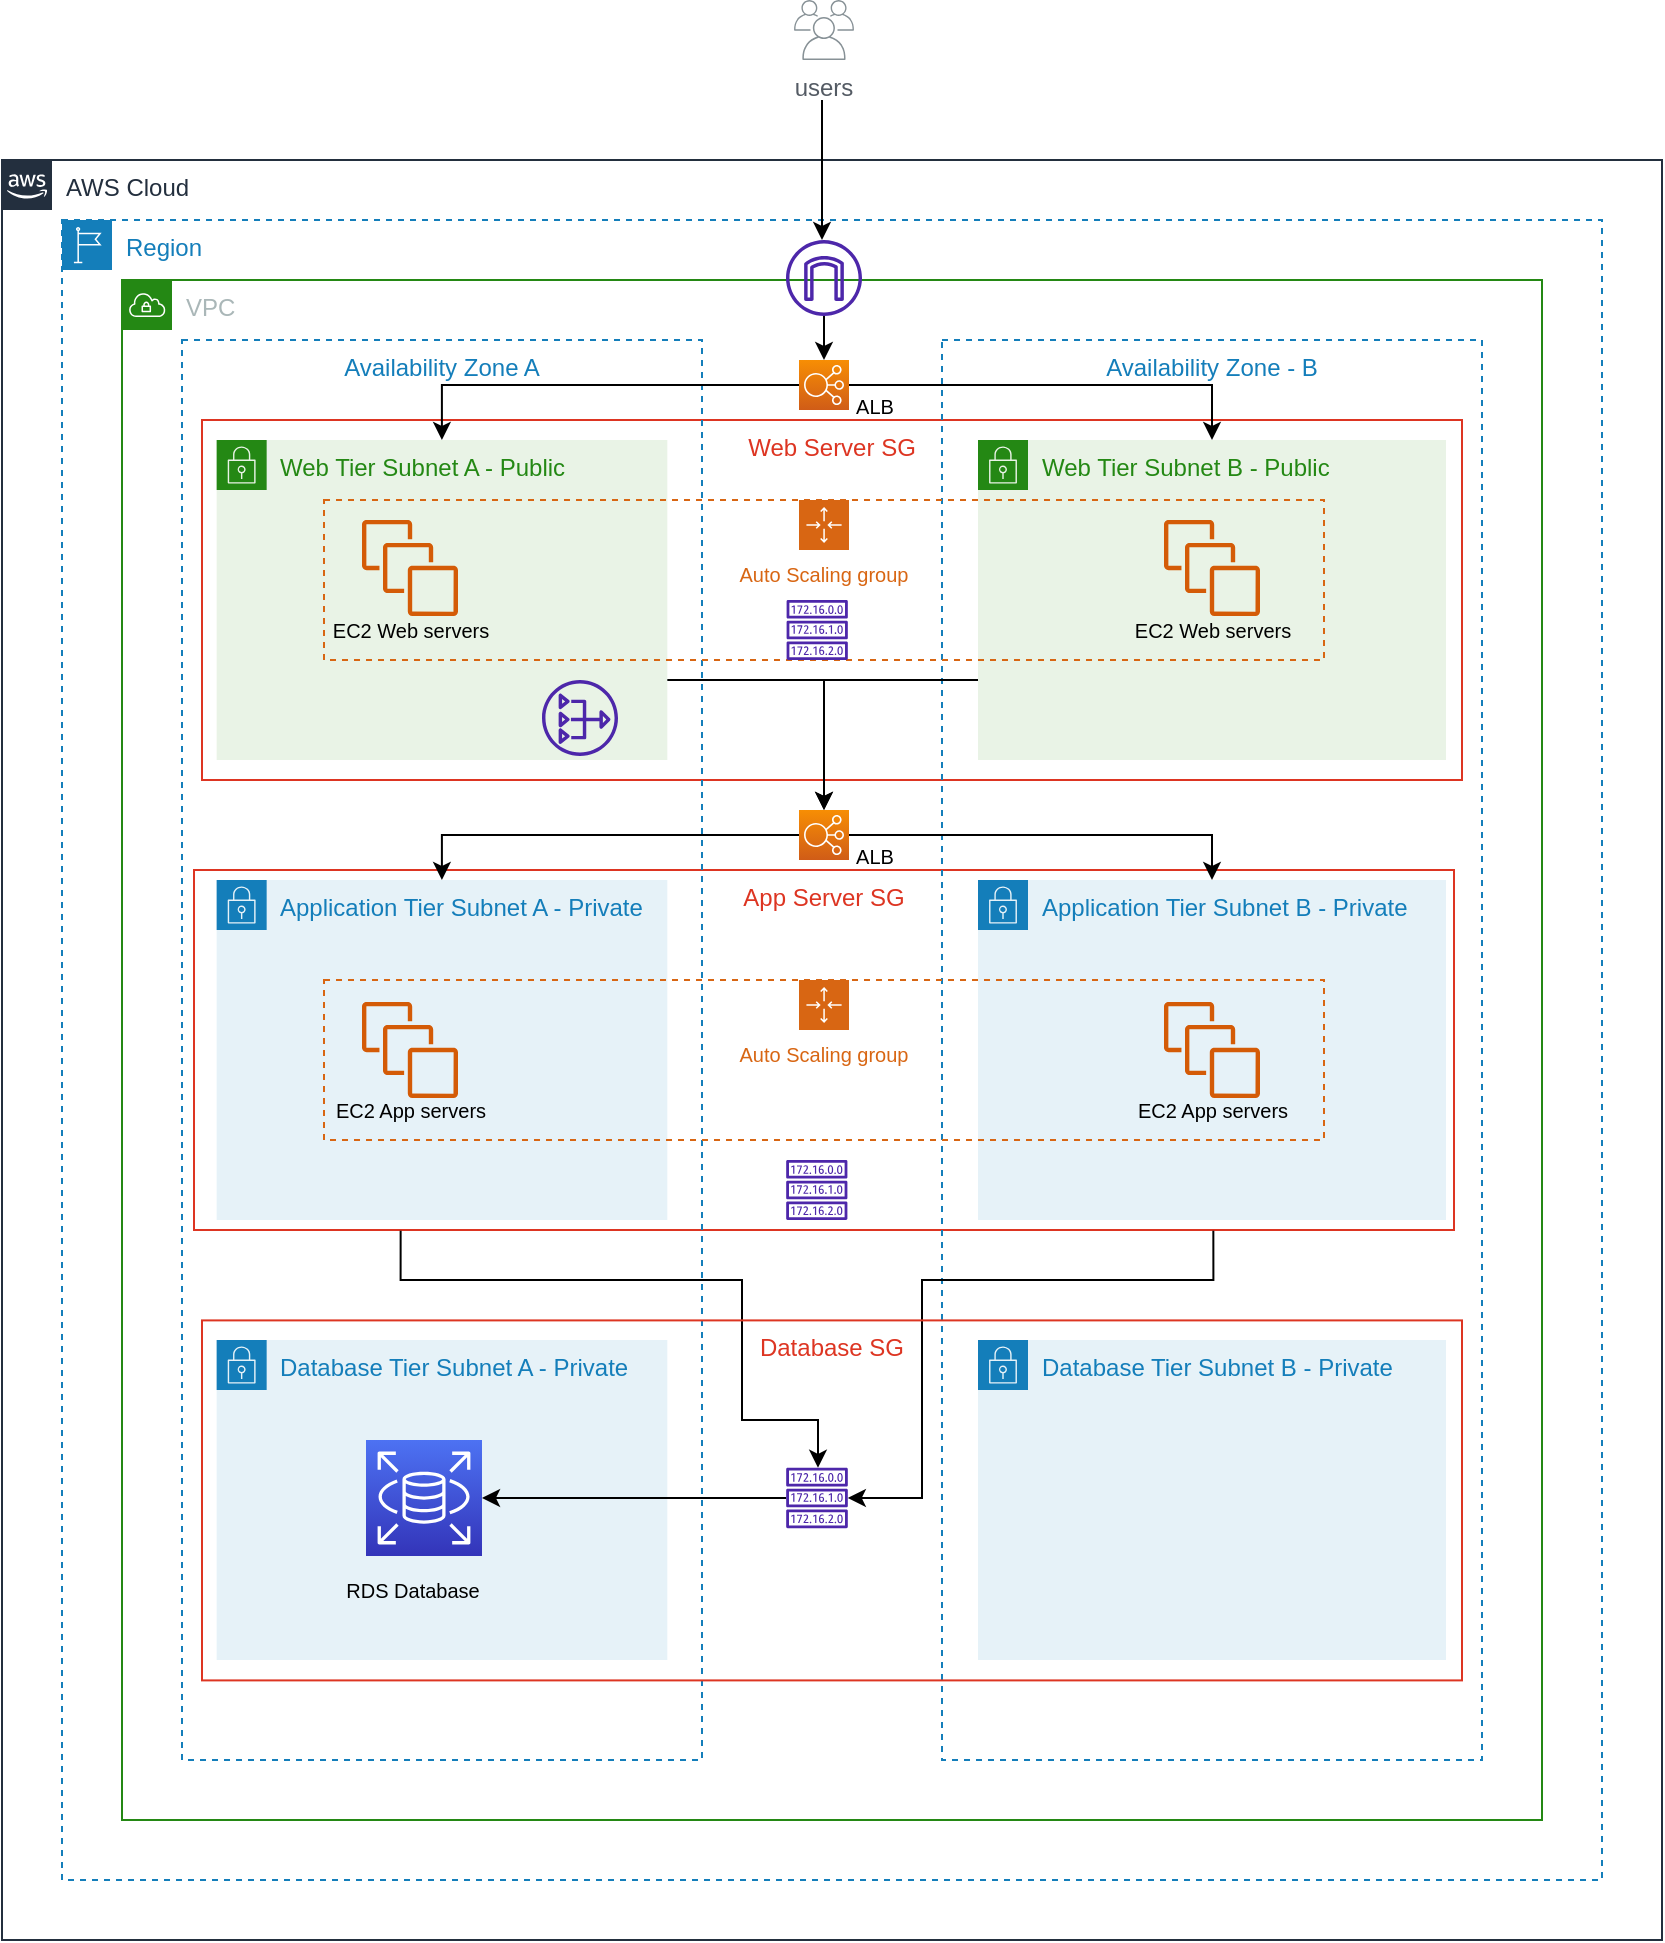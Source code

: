 <mxfile version="21.2.9" type="github">
  <diagram name="Page-1" id="J-Mr32PoL6Cncg6dfSGQ">
    <mxGraphModel dx="1088" dy="696" grid="1" gridSize="10" guides="1" tooltips="1" connect="1" arrows="1" fold="1" page="1" pageScale="1" pageWidth="850" pageHeight="1100" math="0" shadow="0">
      <root>
        <mxCell id="0" />
        <mxCell id="1" parent="0" />
        <mxCell id="I3XtprsnqzshUGbHcbb--35" value="Web Server SG" style="fillColor=none;strokeColor=#DD3522;verticalAlign=top;fontStyle=0;fontColor=#DD3522;whiteSpace=wrap;html=1;" parent="1" vertex="1">
          <mxGeometry x="110" y="330" width="630" height="180" as="geometry" />
        </mxCell>
        <mxCell id="I3XtprsnqzshUGbHcbb--36" value="App Server SG" style="fillColor=none;strokeColor=#DD3522;verticalAlign=top;fontStyle=0;fontColor=#DD3522;whiteSpace=wrap;html=1;" parent="1" vertex="1">
          <mxGeometry x="106" y="555" width="630" height="180" as="geometry" />
        </mxCell>
        <mxCell id="wrQfga06u1_5y4bEcxpS-1" value="AWS Cloud" style="points=[[0,0],[0.25,0],[0.5,0],[0.75,0],[1,0],[1,0.25],[1,0.5],[1,0.75],[1,1],[0.75,1],[0.5,1],[0.25,1],[0,1],[0,0.75],[0,0.5],[0,0.25]];outlineConnect=0;gradientColor=none;html=1;whiteSpace=wrap;fontSize=12;fontStyle=0;container=1;pointerEvents=0;collapsible=0;recursiveResize=0;shape=mxgraph.aws4.group;grIcon=mxgraph.aws4.group_aws_cloud_alt;strokeColor=#232F3E;fillColor=none;verticalAlign=top;align=left;spacingLeft=30;fontColor=#232F3E;dashed=0;movable=1;resizable=1;rotatable=1;deletable=1;editable=1;locked=0;connectable=1;" parent="1" vertex="1">
          <mxGeometry x="10" y="200" width="830" height="890" as="geometry" />
        </mxCell>
        <mxCell id="wrQfga06u1_5y4bEcxpS-2" value="Region" style="points=[[0,0],[0.25,0],[0.5,0],[0.75,0],[1,0],[1,0.25],[1,0.5],[1,0.75],[1,1],[0.75,1],[0.5,1],[0.25,1],[0,1],[0,0.75],[0,0.5],[0,0.25]];outlineConnect=0;gradientColor=none;html=1;whiteSpace=wrap;fontSize=12;fontStyle=0;container=1;pointerEvents=0;collapsible=0;recursiveResize=0;shape=mxgraph.aws4.group;grIcon=mxgraph.aws4.group_region;strokeColor=#147EBA;fillColor=none;verticalAlign=top;align=left;spacingLeft=30;fontColor=#147EBA;dashed=1;movable=0;resizable=0;rotatable=0;deletable=0;editable=0;locked=1;connectable=0;" parent="1" vertex="1">
          <mxGeometry x="40" y="230" width="770" height="830" as="geometry" />
        </mxCell>
        <mxCell id="wrQfga06u1_5y4bEcxpS-4" value="VPC" style="points=[[0,0],[0.25,0],[0.5,0],[0.75,0],[1,0],[1,0.25],[1,0.5],[1,0.75],[1,1],[0.75,1],[0.5,1],[0.25,1],[0,1],[0,0.75],[0,0.5],[0,0.25]];outlineConnect=0;gradientColor=none;html=1;whiteSpace=wrap;fontSize=12;fontStyle=0;container=1;pointerEvents=0;collapsible=0;recursiveResize=0;shape=mxgraph.aws4.group;grIcon=mxgraph.aws4.group_vpc;strokeColor=#248814;fillColor=none;verticalAlign=top;align=left;spacingLeft=30;fontColor=#AAB7B8;dashed=0;movable=0;resizable=0;rotatable=0;deletable=0;editable=0;locked=1;connectable=0;" parent="1" vertex="1">
          <mxGeometry x="70" y="260" width="710" height="770" as="geometry" />
        </mxCell>
        <mxCell id="n0i41jyvIG3DK1qc6FdR-14" value="" style="edgeStyle=orthogonalEdgeStyle;rounded=0;orthogonalLoop=1;jettySize=auto;html=1;" parent="1" target="n0i41jyvIG3DK1qc6FdR-12" edge="1">
          <mxGeometry relative="1" as="geometry">
            <mxPoint x="420" y="170" as="sourcePoint" />
            <Array as="points">
              <mxPoint x="420" y="200" />
              <mxPoint x="420" y="200" />
            </Array>
          </mxGeometry>
        </mxCell>
        <mxCell id="wrQfga06u1_5y4bEcxpS-16" value="users" style="sketch=0;outlineConnect=0;gradientColor=none;fontColor=#545B64;strokeColor=none;fillColor=#879196;dashed=0;verticalLabelPosition=bottom;verticalAlign=top;align=center;html=1;fontSize=12;fontStyle=0;aspect=fixed;shape=mxgraph.aws4.illustration_users;pointerEvents=1;labelPosition=center;horizontal=1;whiteSpace=wrap;" parent="1" vertex="1">
          <mxGeometry x="406" y="120" width="30" height="30" as="geometry" />
        </mxCell>
        <mxCell id="wrQfga06u1_5y4bEcxpS-19" value="" style="group;movable=1;resizable=1;rotatable=1;deletable=1;editable=1;locked=0;connectable=1;" parent="1" vertex="1" connectable="0">
          <mxGeometry x="100" y="290" width="260" height="710" as="geometry" />
        </mxCell>
        <mxCell id="wrQfga06u1_5y4bEcxpS-6" value="Availability Zone A&lt;br&gt;" style="fillColor=none;strokeColor=#147EBA;dashed=1;verticalAlign=top;fontStyle=0;fontColor=#147EBA;whiteSpace=wrap;html=1;movable=1;resizable=1;rotatable=1;deletable=1;editable=1;locked=0;connectable=1;" parent="wrQfga06u1_5y4bEcxpS-19" vertex="1">
          <mxGeometry width="260" height="710.0" as="geometry" />
        </mxCell>
        <mxCell id="wrQfga06u1_5y4bEcxpS-10" value="Web Tier Subnet A - Public" style="points=[[0,0],[0.25,0],[0.5,0],[0.75,0],[1,0],[1,0.25],[1,0.5],[1,0.75],[1,1],[0.75,1],[0.5,1],[0.25,1],[0,1],[0,0.75],[0,0.5],[0,0.25]];outlineConnect=0;gradientColor=none;whiteSpace=wrap;fontSize=12;fontStyle=0;container=1;pointerEvents=0;collapsible=0;recursiveResize=0;shape=mxgraph.aws4.group;grIcon=mxgraph.aws4.group_security_group;grStroke=0;strokeColor=#248814;fillColor=#E9F3E6;verticalAlign=top;align=left;spacingLeft=30;fontColor=#248814;dashed=0;movable=1;resizable=1;rotatable=1;deletable=1;editable=1;locked=0;connectable=1;html=1;" parent="wrQfga06u1_5y4bEcxpS-19" vertex="1">
          <mxGeometry x="17.33" y="50" width="225.33" height="160" as="geometry" />
        </mxCell>
        <mxCell id="wrQfga06u1_5y4bEcxpS-12" value="Application Tier Subnet A - Private" style="points=[[0,0],[0.25,0],[0.5,0],[0.75,0],[1,0],[1,0.25],[1,0.5],[1,0.75],[1,1],[0.75,1],[0.5,1],[0.25,1],[0,1],[0,0.75],[0,0.5],[0,0.25]];outlineConnect=0;gradientColor=none;html=1;whiteSpace=wrap;fontSize=12;fontStyle=0;container=1;pointerEvents=0;collapsible=0;recursiveResize=0;shape=mxgraph.aws4.group;grIcon=mxgraph.aws4.group_security_group;grStroke=0;strokeColor=#147EBA;fillColor=#E6F2F8;verticalAlign=top;align=left;spacingLeft=30;fontColor=#147EBA;dashed=0;" parent="wrQfga06u1_5y4bEcxpS-19" vertex="1">
          <mxGeometry x="17.33" y="270" width="225.33" height="170" as="geometry" />
        </mxCell>
        <mxCell id="wrQfga06u1_5y4bEcxpS-14" value="Database Tier Subnet A - Private" style="points=[[0,0],[0.25,0],[0.5,0],[0.75,0],[1,0],[1,0.25],[1,0.5],[1,0.75],[1,1],[0.75,1],[0.5,1],[0.25,1],[0,1],[0,0.75],[0,0.5],[0,0.25]];outlineConnect=0;gradientColor=none;html=1;whiteSpace=wrap;fontSize=12;fontStyle=0;container=1;pointerEvents=0;collapsible=0;recursiveResize=0;shape=mxgraph.aws4.group;grIcon=mxgraph.aws4.group_security_group;grStroke=0;strokeColor=#147EBA;fillColor=#E6F2F8;verticalAlign=top;align=left;spacingLeft=30;fontColor=#147EBA;dashed=0;" parent="wrQfga06u1_5y4bEcxpS-19" vertex="1">
          <mxGeometry x="17.33" y="500" width="225.33" height="160" as="geometry" />
        </mxCell>
        <mxCell id="I3XtprsnqzshUGbHcbb--2" style="edgeStyle=orthogonalEdgeStyle;rounded=0;orthogonalLoop=1;jettySize=auto;html=1;exitX=0.5;exitY=1;exitDx=0;exitDy=0;" parent="wrQfga06u1_5y4bEcxpS-19" source="wrQfga06u1_5y4bEcxpS-6" target="wrQfga06u1_5y4bEcxpS-6" edge="1">
          <mxGeometry relative="1" as="geometry" />
        </mxCell>
        <mxCell id="n0i41jyvIG3DK1qc6FdR-15" value="" style="sketch=0;outlineConnect=0;fontColor=#232F3E;gradientColor=none;fillColor=#4D27AA;strokeColor=none;dashed=0;verticalLabelPosition=bottom;verticalAlign=top;align=center;html=1;fontSize=12;fontStyle=0;aspect=fixed;pointerEvents=1;shape=mxgraph.aws4.nat_gateway;" parent="wrQfga06u1_5y4bEcxpS-19" vertex="1">
          <mxGeometry x="180" y="170" width="38" height="38" as="geometry" />
        </mxCell>
        <mxCell id="I3XtprsnqzshUGbHcbb--25" value="RDS Database" style="text;html=1;align=center;verticalAlign=middle;resizable=0;points=[];autosize=1;strokeColor=none;fillColor=none;fontSize=10;" parent="wrQfga06u1_5y4bEcxpS-19" vertex="1">
          <mxGeometry x="70" y="610" width="90" height="30" as="geometry" />
        </mxCell>
        <mxCell id="wrQfga06u1_5y4bEcxpS-20" value="" style="group;movable=1;resizable=1;rotatable=1;deletable=1;editable=1;locked=0;connectable=1;" parent="1" vertex="1" connectable="0">
          <mxGeometry x="480" y="290" width="270" height="710" as="geometry" />
        </mxCell>
        <mxCell id="wrQfga06u1_5y4bEcxpS-21" value="Availability Zone - B" style="fillColor=none;strokeColor=#147EBA;dashed=1;verticalAlign=top;fontStyle=0;fontColor=#147EBA;whiteSpace=wrap;html=1;movable=1;resizable=1;rotatable=1;deletable=1;editable=1;locked=0;connectable=1;" parent="wrQfga06u1_5y4bEcxpS-20" vertex="1">
          <mxGeometry width="270" height="710" as="geometry" />
        </mxCell>
        <mxCell id="wrQfga06u1_5y4bEcxpS-22" value="Web Tier Subnet B - Public" style="points=[[0,0],[0.25,0],[0.5,0],[0.75,0],[1,0],[1,0.25],[1,0.5],[1,0.75],[1,1],[0.75,1],[0.5,1],[0.25,1],[0,1],[0,0.75],[0,0.5],[0,0.25]];outlineConnect=0;gradientColor=none;html=1;whiteSpace=wrap;fontSize=12;fontStyle=0;container=1;pointerEvents=0;collapsible=0;recursiveResize=0;shape=mxgraph.aws4.group;grIcon=mxgraph.aws4.group_security_group;grStroke=0;strokeColor=#248814;fillColor=#E9F3E6;verticalAlign=top;align=left;spacingLeft=30;fontColor=#248814;dashed=0;" parent="wrQfga06u1_5y4bEcxpS-20" vertex="1">
          <mxGeometry x="18" y="50" width="234" height="160" as="geometry" />
        </mxCell>
        <mxCell id="wrQfga06u1_5y4bEcxpS-23" value="Application Tier Subnet B - Private&lt;br&gt;" style="points=[[0,0],[0.25,0],[0.5,0],[0.75,0],[1,0],[1,0.25],[1,0.5],[1,0.75],[1,1],[0.75,1],[0.5,1],[0.25,1],[0,1],[0,0.75],[0,0.5],[0,0.25]];outlineConnect=0;gradientColor=none;html=1;whiteSpace=wrap;fontSize=12;fontStyle=0;container=1;pointerEvents=0;collapsible=0;recursiveResize=0;shape=mxgraph.aws4.group;grIcon=mxgraph.aws4.group_security_group;grStroke=0;strokeColor=#147EBA;fillColor=#E6F2F8;verticalAlign=top;align=left;spacingLeft=30;fontColor=#147EBA;dashed=0;movable=1;resizable=1;rotatable=1;deletable=1;editable=1;locked=0;connectable=1;" parent="wrQfga06u1_5y4bEcxpS-20" vertex="1">
          <mxGeometry x="18" y="270" width="234" height="170" as="geometry" />
        </mxCell>
        <mxCell id="wrQfga06u1_5y4bEcxpS-24" value="Database Tier Subnet B - Private" style="points=[[0,0],[0.25,0],[0.5,0],[0.75,0],[1,0],[1,0.25],[1,0.5],[1,0.75],[1,1],[0.75,1],[0.5,1],[0.25,1],[0,1],[0,0.75],[0,0.5],[0,0.25]];outlineConnect=0;gradientColor=none;html=1;whiteSpace=wrap;fontSize=12;fontStyle=0;container=1;pointerEvents=0;collapsible=0;recursiveResize=0;shape=mxgraph.aws4.group;grIcon=mxgraph.aws4.group_security_group;grStroke=0;strokeColor=#147EBA;fillColor=#E6F2F8;verticalAlign=top;align=left;spacingLeft=30;fontColor=#147EBA;dashed=0;movable=1;resizable=1;rotatable=1;deletable=1;editable=1;locked=0;connectable=1;" parent="wrQfga06u1_5y4bEcxpS-20" vertex="1">
          <mxGeometry x="18" y="500" width="234" height="160" as="geometry" />
        </mxCell>
        <mxCell id="I3XtprsnqzshUGbHcbb--22" value="EC2 Web servers" style="text;html=1;align=center;verticalAlign=middle;resizable=0;points=[];autosize=1;strokeColor=none;fillColor=none;fontSize=10;" parent="wrQfga06u1_5y4bEcxpS-20" vertex="1">
          <mxGeometry x="85" y="130" width="100" height="30" as="geometry" />
        </mxCell>
        <mxCell id="I3XtprsnqzshUGbHcbb--24" value="EC2 App servers" style="text;html=1;align=center;verticalAlign=middle;resizable=0;points=[];autosize=1;strokeColor=none;fillColor=none;fontSize=10;" parent="wrQfga06u1_5y4bEcxpS-20" vertex="1">
          <mxGeometry x="85" y="370" width="100" height="30" as="geometry" />
        </mxCell>
        <mxCell id="IY-ujXIUnnfR1MzyIJfL-21" value="" style="edgeStyle=orthogonalEdgeStyle;rounded=0;orthogonalLoop=1;jettySize=auto;html=1;" edge="1" parent="1" source="n0i41jyvIG3DK1qc6FdR-12" target="IY-ujXIUnnfR1MzyIJfL-19">
          <mxGeometry relative="1" as="geometry" />
        </mxCell>
        <mxCell id="n0i41jyvIG3DK1qc6FdR-12" value="" style="sketch=0;outlineConnect=0;fontColor=#232F3E;gradientColor=none;fillColor=#4D27AA;strokeColor=none;dashed=0;verticalLabelPosition=bottom;verticalAlign=top;align=center;html=1;fontSize=12;fontStyle=0;aspect=fixed;pointerEvents=1;shape=mxgraph.aws4.internet_gateway;" parent="1" vertex="1">
          <mxGeometry x="402" y="240" width="38" height="38" as="geometry" />
        </mxCell>
        <mxCell id="n0i41jyvIG3DK1qc6FdR-10" value="" style="sketch=0;outlineConnect=0;fontColor=#232F3E;gradientColor=none;fillColor=#D45B07;strokeColor=none;dashed=0;verticalLabelPosition=bottom;verticalAlign=top;align=center;html=1;fontSize=12;fontStyle=0;aspect=fixed;pointerEvents=1;shape=mxgraph.aws4.instances;movable=1;resizable=1;rotatable=1;deletable=1;editable=1;locked=0;connectable=1;" parent="1" vertex="1">
          <mxGeometry x="591" y="621" width="48" height="48" as="geometry" />
        </mxCell>
        <mxCell id="n0i41jyvIG3DK1qc6FdR-11" value="" style="sketch=0;outlineConnect=0;fontColor=#232F3E;gradientColor=none;fillColor=#D45B07;strokeColor=none;dashed=0;verticalLabelPosition=bottom;verticalAlign=top;align=center;html=1;fontSize=12;fontStyle=0;aspect=fixed;pointerEvents=1;shape=mxgraph.aws4.instances;movable=1;resizable=1;rotatable=1;deletable=1;editable=1;locked=0;connectable=1;" parent="1" vertex="1">
          <mxGeometry x="190" y="621" width="48" height="48" as="geometry" />
        </mxCell>
        <mxCell id="wrQfga06u1_5y4bEcxpS-32" value="" style="sketch=0;points=[[0,0,0],[0.25,0,0],[0.5,0,0],[0.75,0,0],[1,0,0],[0,1,0],[0.25,1,0],[0.5,1,0],[0.75,1,0],[1,1,0],[0,0.25,0],[0,0.5,0],[0,0.75,0],[1,0.25,0],[1,0.5,0],[1,0.75,0]];outlineConnect=0;fontColor=#232F3E;gradientColor=#4D72F3;gradientDirection=north;fillColor=#3334B9;strokeColor=#ffffff;dashed=0;verticalLabelPosition=bottom;verticalAlign=top;align=center;html=1;fontSize=12;fontStyle=0;aspect=fixed;shape=mxgraph.aws4.resourceIcon;resIcon=mxgraph.aws4.rds;" parent="1" vertex="1">
          <mxGeometry x="192" y="840" width="58" height="58" as="geometry" />
        </mxCell>
        <mxCell id="n0i41jyvIG3DK1qc6FdR-16" value="Auto Scaling group" style="points=[[0,0],[0.25,0],[0.5,0],[0.75,0],[1,0],[1,0.25],[1,0.5],[1,0.75],[1,1],[0.75,1],[0.5,1],[0.25,1],[0,1],[0,0.75],[0,0.5],[0,0.25]];outlineConnect=0;gradientColor=none;html=1;whiteSpace=wrap;fontSize=10;fontStyle=0;container=1;pointerEvents=0;collapsible=0;recursiveResize=0;shape=mxgraph.aws4.groupCenter;grIcon=mxgraph.aws4.group_auto_scaling_group;grStroke=1;strokeColor=#D86613;fillColor=none;verticalAlign=top;align=center;fontColor=#D86613;dashed=1;spacingTop=25;movable=1;resizable=1;rotatable=1;deletable=1;editable=1;locked=0;connectable=1;" parent="1" vertex="1">
          <mxGeometry x="171" y="610" width="500" height="80" as="geometry" />
        </mxCell>
        <mxCell id="I3XtprsnqzshUGbHcbb--11" style="edgeStyle=orthogonalEdgeStyle;rounded=0;orthogonalLoop=1;jettySize=auto;html=1;exitX=0.809;exitY=1.002;exitDx=0;exitDy=0;exitPerimeter=0;" parent="1" source="I3XtprsnqzshUGbHcbb--36" target="I3XtprsnqzshUGbHcbb--8" edge="1">
          <mxGeometry relative="1" as="geometry">
            <mxPoint x="615" y="730" as="sourcePoint" />
            <Array as="points">
              <mxPoint x="616" y="760" />
              <mxPoint x="470" y="760" />
              <mxPoint x="470" y="869" />
            </Array>
          </mxGeometry>
        </mxCell>
        <mxCell id="I3XtprsnqzshUGbHcbb--12" style="edgeStyle=orthogonalEdgeStyle;rounded=0;orthogonalLoop=1;jettySize=auto;html=1;exitX=0.164;exitY=1.002;exitDx=0;exitDy=0;exitPerimeter=0;" parent="1" source="I3XtprsnqzshUGbHcbb--36" target="I3XtprsnqzshUGbHcbb--8" edge="1">
          <mxGeometry relative="1" as="geometry">
            <mxPoint x="210" y="730" as="sourcePoint" />
            <Array as="points">
              <mxPoint x="209" y="760" />
              <mxPoint x="380" y="760" />
              <mxPoint x="380" y="830" />
              <mxPoint x="418" y="830" />
            </Array>
          </mxGeometry>
        </mxCell>
        <mxCell id="I3XtprsnqzshUGbHcbb--34" style="edgeStyle=orthogonalEdgeStyle;rounded=0;orthogonalLoop=1;jettySize=auto;html=1;" parent="1" source="I3XtprsnqzshUGbHcbb--8" target="wrQfga06u1_5y4bEcxpS-32" edge="1">
          <mxGeometry relative="1" as="geometry">
            <Array as="points">
              <mxPoint x="370" y="869" />
              <mxPoint x="370" y="869" />
            </Array>
          </mxGeometry>
        </mxCell>
        <mxCell id="I3XtprsnqzshUGbHcbb--8" value="" style="sketch=0;outlineConnect=0;fontColor=#232F3E;gradientColor=none;fillColor=#4D27AA;strokeColor=none;dashed=0;verticalLabelPosition=bottom;verticalAlign=top;align=center;html=1;fontSize=12;fontStyle=0;aspect=fixed;pointerEvents=1;shape=mxgraph.aws4.route_table;" parent="1" vertex="1">
          <mxGeometry x="402" y="853.9" width="31" height="30.2" as="geometry" />
        </mxCell>
        <mxCell id="I3XtprsnqzshUGbHcbb--14" value="" style="sketch=0;outlineConnect=0;fontColor=#232F3E;gradientColor=none;fillColor=#4D27AA;strokeColor=none;dashed=0;verticalLabelPosition=bottom;verticalAlign=top;align=center;html=1;fontSize=12;fontStyle=0;aspect=fixed;pointerEvents=1;shape=mxgraph.aws4.route_table;" parent="1" vertex="1">
          <mxGeometry x="402" y="700" width="30.79" height="30" as="geometry" />
        </mxCell>
        <mxCell id="I3XtprsnqzshUGbHcbb--17" value="" style="group" parent="1" vertex="1" connectable="0">
          <mxGeometry x="171" y="370" width="500" height="80" as="geometry" />
        </mxCell>
        <mxCell id="n0i41jyvIG3DK1qc6FdR-8" value="" style="sketch=0;outlineConnect=0;fontColor=#232F3E;gradientColor=none;fillColor=#D45B07;strokeColor=none;dashed=0;verticalLabelPosition=bottom;verticalAlign=top;align=center;html=1;fontSize=12;fontStyle=0;aspect=fixed;pointerEvents=1;shape=mxgraph.aws4.instances;movable=1;resizable=1;rotatable=1;deletable=1;editable=1;locked=0;connectable=1;" parent="I3XtprsnqzshUGbHcbb--17" vertex="1">
          <mxGeometry x="19" y="10" width="48" height="48" as="geometry" />
        </mxCell>
        <mxCell id="n0i41jyvIG3DK1qc6FdR-9" value="" style="sketch=0;outlineConnect=0;fontColor=#232F3E;gradientColor=none;fillColor=#D45B07;strokeColor=none;dashed=0;verticalLabelPosition=bottom;verticalAlign=top;align=center;html=1;fontSize=12;fontStyle=0;aspect=fixed;pointerEvents=1;shape=mxgraph.aws4.instances;" parent="I3XtprsnqzshUGbHcbb--17" vertex="1">
          <mxGeometry x="420" y="10" width="48" height="48" as="geometry" />
        </mxCell>
        <mxCell id="n0i41jyvIG3DK1qc6FdR-17" value="Auto Scaling group" style="points=[[0,0],[0.25,0],[0.5,0],[0.75,0],[1,0],[1,0.25],[1,0.5],[1,0.75],[1,1],[0.75,1],[0.5,1],[0.25,1],[0,1],[0,0.75],[0,0.5],[0,0.25]];outlineConnect=0;gradientColor=none;html=1;whiteSpace=wrap;fontSize=10;fontStyle=0;container=1;pointerEvents=0;collapsible=0;recursiveResize=0;shape=mxgraph.aws4.groupCenter;grIcon=mxgraph.aws4.group_auto_scaling_group;grStroke=1;strokeColor=#D86613;fillColor=none;verticalAlign=top;align=center;fontColor=#D86613;dashed=1;spacingTop=25;movable=1;resizable=1;rotatable=1;deletable=1;editable=1;locked=0;connectable=1;" parent="I3XtprsnqzshUGbHcbb--17" vertex="1">
          <mxGeometry width="500" height="80" as="geometry" />
        </mxCell>
        <mxCell id="I3XtprsnqzshUGbHcbb--21" value="EC2 Web servers" style="text;html=1;align=center;verticalAlign=middle;resizable=0;points=[];autosize=1;strokeColor=none;fillColor=none;fontSize=10;" parent="I3XtprsnqzshUGbHcbb--17" vertex="1">
          <mxGeometry x="-7" y="50" width="100" height="30" as="geometry" />
        </mxCell>
        <mxCell id="I3XtprsnqzshUGbHcbb--23" value="EC2 App servers" style="text;html=1;align=center;verticalAlign=middle;resizable=0;points=[];autosize=1;strokeColor=none;fillColor=none;fontSize=10;" parent="1" vertex="1">
          <mxGeometry x="164" y="660" width="100" height="30" as="geometry" />
        </mxCell>
        <mxCell id="I3XtprsnqzshUGbHcbb--27" value="" style="sketch=0;outlineConnect=0;fontColor=#232F3E;gradientColor=none;fillColor=#4D27AA;strokeColor=none;dashed=0;verticalLabelPosition=bottom;verticalAlign=top;align=center;html=1;fontSize=12;fontStyle=0;aspect=fixed;pointerEvents=1;shape=mxgraph.aws4.route_table;" parent="1" vertex="1">
          <mxGeometry x="402.21" y="420" width="30.79" height="30" as="geometry" />
        </mxCell>
        <mxCell id="I3XtprsnqzshUGbHcbb--37" value="Database SG&lt;br&gt;" style="fillColor=none;strokeColor=#DD3522;verticalAlign=top;fontStyle=0;fontColor=#DD3522;whiteSpace=wrap;html=1;" parent="1" vertex="1">
          <mxGeometry x="110" y="780.2" width="630" height="180" as="geometry" />
        </mxCell>
        <mxCell id="IY-ujXIUnnfR1MzyIJfL-13" style="edgeStyle=orthogonalEdgeStyle;rounded=0;orthogonalLoop=1;jettySize=auto;html=1;" edge="1" parent="1" source="IY-ujXIUnnfR1MzyIJfL-3" target="wrQfga06u1_5y4bEcxpS-23">
          <mxGeometry relative="1" as="geometry" />
        </mxCell>
        <mxCell id="IY-ujXIUnnfR1MzyIJfL-14" style="edgeStyle=orthogonalEdgeStyle;rounded=0;orthogonalLoop=1;jettySize=auto;html=1;" edge="1" parent="1" source="IY-ujXIUnnfR1MzyIJfL-3" target="wrQfga06u1_5y4bEcxpS-12">
          <mxGeometry relative="1" as="geometry" />
        </mxCell>
        <mxCell id="IY-ujXIUnnfR1MzyIJfL-3" value="" style="sketch=0;points=[[0,0,0],[0.25,0,0],[0.5,0,0],[0.75,0,0],[1,0,0],[0,1,0],[0.25,1,0],[0.5,1,0],[0.75,1,0],[1,1,0],[0,0.25,0],[0,0.5,0],[0,0.75,0],[1,0.25,0],[1,0.5,0],[1,0.75,0]];outlineConnect=0;fontColor=#232F3E;gradientColor=#F78E04;gradientDirection=north;fillColor=#D05C17;strokeColor=#ffffff;dashed=0;verticalLabelPosition=bottom;verticalAlign=top;align=center;html=1;fontSize=12;fontStyle=0;aspect=fixed;shape=mxgraph.aws4.resourceIcon;resIcon=mxgraph.aws4.elastic_load_balancing;" vertex="1" parent="1">
          <mxGeometry x="408.5" y="525" width="25" height="25" as="geometry" />
        </mxCell>
        <mxCell id="IY-ujXIUnnfR1MzyIJfL-16" style="edgeStyle=orthogonalEdgeStyle;rounded=0;orthogonalLoop=1;jettySize=auto;html=1;entryX=0.5;entryY=0;entryDx=0;entryDy=0;entryPerimeter=0;" edge="1" parent="1" source="wrQfga06u1_5y4bEcxpS-10" target="IY-ujXIUnnfR1MzyIJfL-3">
          <mxGeometry relative="1" as="geometry">
            <Array as="points">
              <mxPoint x="421" y="460" />
            </Array>
          </mxGeometry>
        </mxCell>
        <mxCell id="IY-ujXIUnnfR1MzyIJfL-17" style="edgeStyle=orthogonalEdgeStyle;rounded=0;orthogonalLoop=1;jettySize=auto;html=1;" edge="1" parent="1" source="wrQfga06u1_5y4bEcxpS-22" target="IY-ujXIUnnfR1MzyIJfL-3">
          <mxGeometry relative="1" as="geometry">
            <Array as="points">
              <mxPoint x="421" y="460" />
            </Array>
          </mxGeometry>
        </mxCell>
        <mxCell id="IY-ujXIUnnfR1MzyIJfL-22" style="edgeStyle=orthogonalEdgeStyle;rounded=0;orthogonalLoop=1;jettySize=auto;html=1;" edge="1" parent="1" source="IY-ujXIUnnfR1MzyIJfL-19" target="wrQfga06u1_5y4bEcxpS-22">
          <mxGeometry relative="1" as="geometry" />
        </mxCell>
        <mxCell id="IY-ujXIUnnfR1MzyIJfL-23" style="edgeStyle=orthogonalEdgeStyle;rounded=0;orthogonalLoop=1;jettySize=auto;html=1;" edge="1" parent="1" source="IY-ujXIUnnfR1MzyIJfL-19" target="wrQfga06u1_5y4bEcxpS-10">
          <mxGeometry relative="1" as="geometry" />
        </mxCell>
        <mxCell id="IY-ujXIUnnfR1MzyIJfL-19" value="" style="sketch=0;points=[[0,0,0],[0.25,0,0],[0.5,0,0],[0.75,0,0],[1,0,0],[0,1,0],[0.25,1,0],[0.5,1,0],[0.75,1,0],[1,1,0],[0,0.25,0],[0,0.5,0],[0,0.75,0],[1,0.25,0],[1,0.5,0],[1,0.75,0]];outlineConnect=0;fontColor=#232F3E;gradientColor=#F78E04;gradientDirection=north;fillColor=#D05C17;strokeColor=#ffffff;dashed=0;verticalLabelPosition=bottom;verticalAlign=top;align=center;html=1;fontSize=12;fontStyle=0;aspect=fixed;shape=mxgraph.aws4.resourceIcon;resIcon=mxgraph.aws4.elastic_load_balancing;" vertex="1" parent="1">
          <mxGeometry x="408.5" y="300" width="25" height="25" as="geometry" />
        </mxCell>
        <mxCell id="IY-ujXIUnnfR1MzyIJfL-24" value="ALB" style="text;html=1;align=center;verticalAlign=middle;resizable=0;points=[];autosize=1;strokeColor=none;fillColor=none;fontSize=10;spacingBottom=4;spacingLeft=1;" vertex="1" parent="1">
          <mxGeometry x="425" y="310" width="40" height="30" as="geometry" />
        </mxCell>
        <mxCell id="IY-ujXIUnnfR1MzyIJfL-25" value="ALB" style="text;html=1;align=center;verticalAlign=middle;resizable=0;points=[];autosize=1;strokeColor=none;fillColor=none;fontSize=10;spacingBottom=4;spacingLeft=1;" vertex="1" parent="1">
          <mxGeometry x="425" y="535" width="40" height="30" as="geometry" />
        </mxCell>
      </root>
    </mxGraphModel>
  </diagram>
</mxfile>
